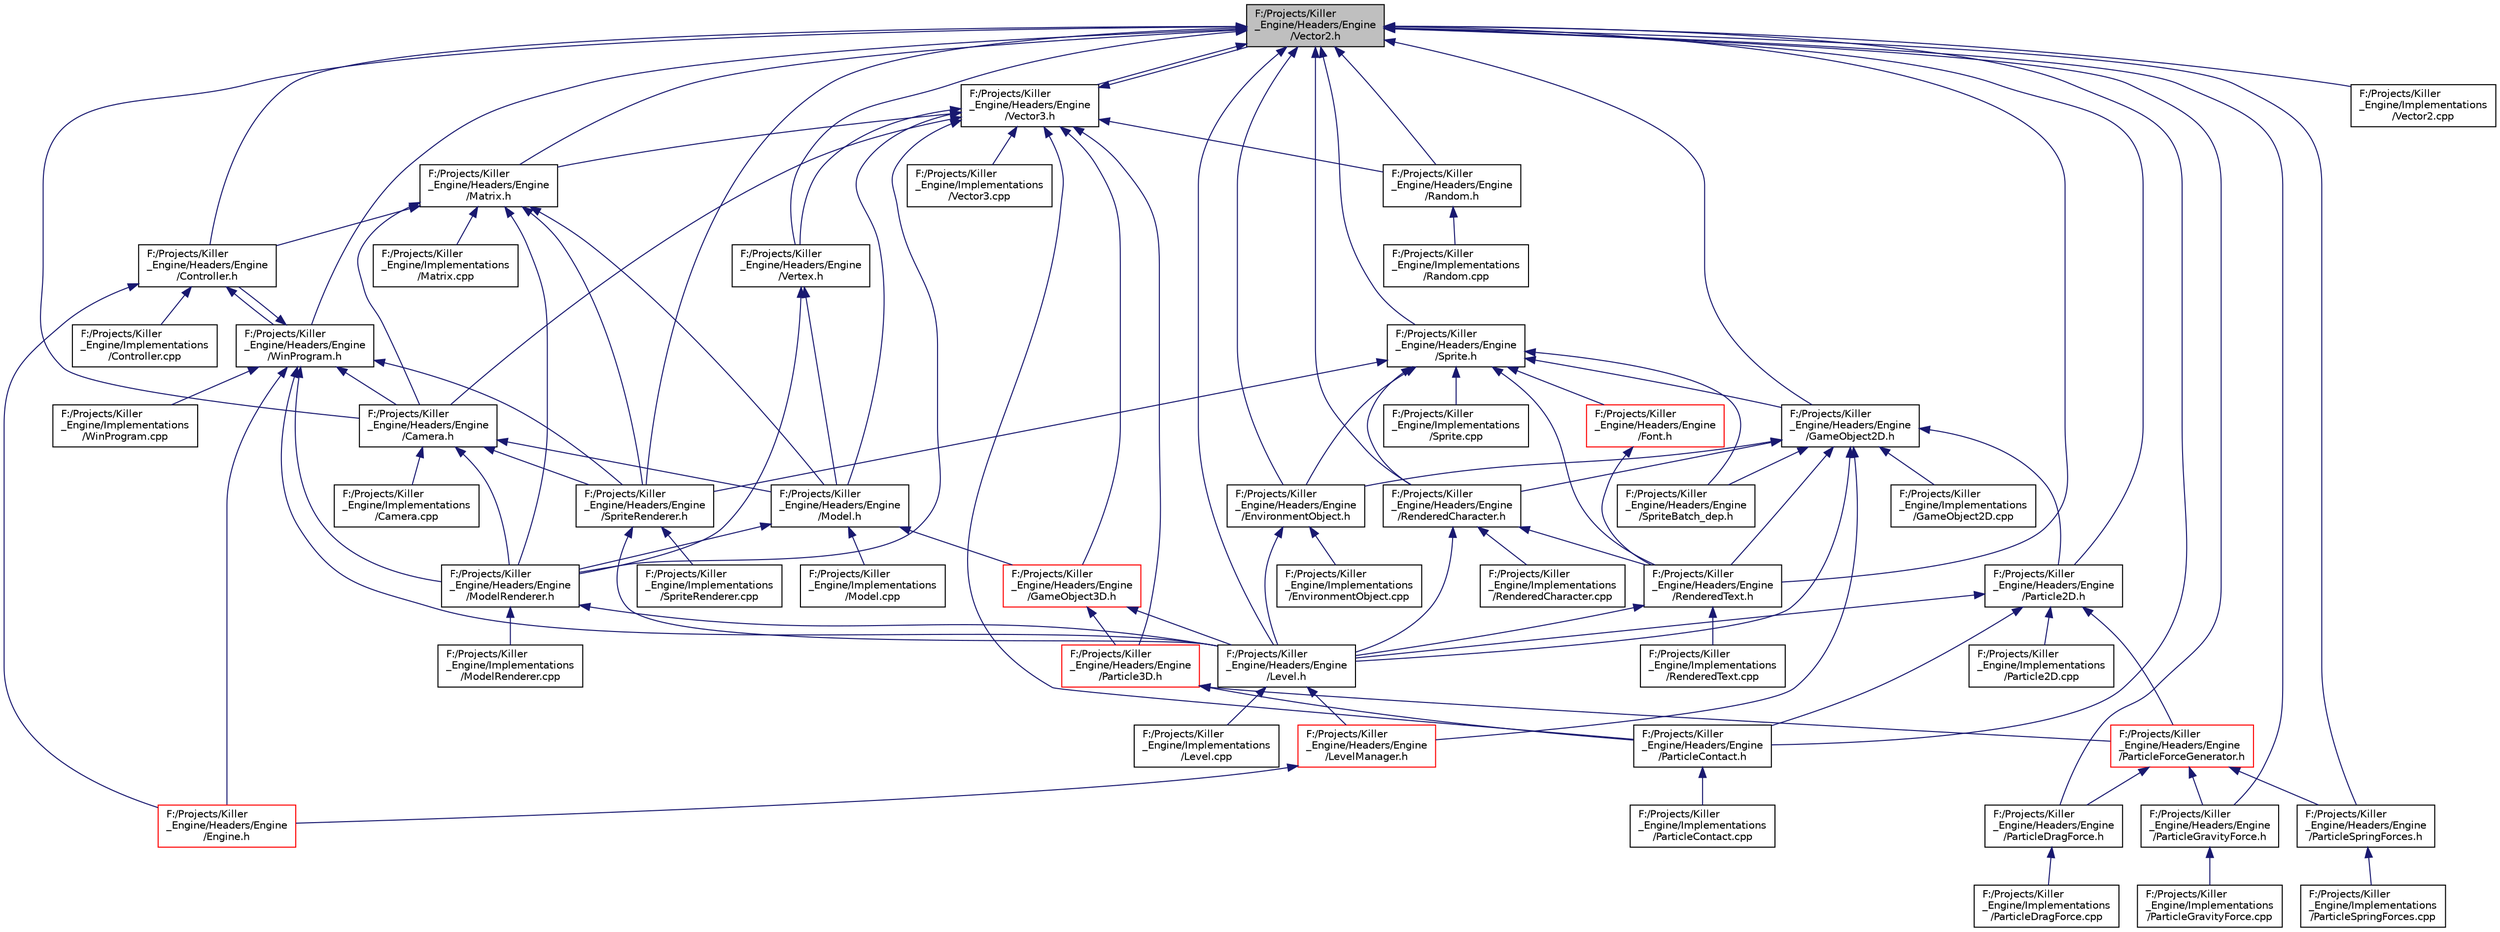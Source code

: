 digraph "F:/Projects/Killer_Engine/Headers/Engine/Vector2.h"
{
  edge [fontname="Helvetica",fontsize="10",labelfontname="Helvetica",labelfontsize="10"];
  node [fontname="Helvetica",fontsize="10",shape=record];
  Node11 [label="F:/Projects/Killer\l_Engine/Headers/Engine\l/Vector2.h",height=0.2,width=0.4,color="black", fillcolor="grey75", style="filled", fontcolor="black"];
  Node11 -> Node12 [dir="back",color="midnightblue",fontsize="10",style="solid",fontname="Helvetica"];
  Node12 [label="F:/Projects/Killer\l_Engine/Headers/Engine\l/Camera.h",height=0.2,width=0.4,color="black", fillcolor="white", style="filled",URL="$_camera_8h.html"];
  Node12 -> Node13 [dir="back",color="midnightblue",fontsize="10",style="solid",fontname="Helvetica"];
  Node13 [label="F:/Projects/Killer\l_Engine/Headers/Engine\l/Model.h",height=0.2,width=0.4,color="black", fillcolor="white", style="filled",URL="$_model_8h.html"];
  Node13 -> Node14 [dir="back",color="midnightblue",fontsize="10",style="solid",fontname="Helvetica"];
  Node14 [label="F:/Projects/Killer\l_Engine/Headers/Engine\l/GameObject3D.h",height=0.2,width=0.4,color="red", fillcolor="white", style="filled",URL="$_game_object3_d_8h.html"];
  Node14 -> Node15 [dir="back",color="midnightblue",fontsize="10",style="solid",fontname="Helvetica"];
  Node15 [label="F:/Projects/Killer\l_Engine/Headers/Engine\l/Level.h",height=0.2,width=0.4,color="black", fillcolor="white", style="filled",URL="$_level_8h.html"];
  Node15 -> Node16 [dir="back",color="midnightblue",fontsize="10",style="solid",fontname="Helvetica"];
  Node16 [label="F:/Projects/Killer\l_Engine/Headers/Engine\l/LevelManager.h",height=0.2,width=0.4,color="red", fillcolor="white", style="filled",URL="$_level_manager_8h.html"];
  Node16 -> Node17 [dir="back",color="midnightblue",fontsize="10",style="solid",fontname="Helvetica"];
  Node17 [label="F:/Projects/Killer\l_Engine/Headers/Engine\l/Engine.h",height=0.2,width=0.4,color="red", fillcolor="white", style="filled",URL="$_engine_8h.html"];
  Node15 -> Node20 [dir="back",color="midnightblue",fontsize="10",style="solid",fontname="Helvetica"];
  Node20 [label="F:/Projects/Killer\l_Engine/Implementations\l/Level.cpp",height=0.2,width=0.4,color="black", fillcolor="white", style="filled",URL="$_level_8cpp.html"];
  Node14 -> Node21 [dir="back",color="midnightblue",fontsize="10",style="solid",fontname="Helvetica"];
  Node21 [label="F:/Projects/Killer\l_Engine/Headers/Engine\l/Particle3D.h",height=0.2,width=0.4,color="red", fillcolor="white", style="filled",URL="$_particle3_d_8h.html"];
  Node21 -> Node22 [dir="back",color="midnightblue",fontsize="10",style="solid",fontname="Helvetica"];
  Node22 [label="F:/Projects/Killer\l_Engine/Headers/Engine\l/ParticleContact.h",height=0.2,width=0.4,color="black", fillcolor="white", style="filled",URL="$_particle_contact_8h.html"];
  Node22 -> Node23 [dir="back",color="midnightblue",fontsize="10",style="solid",fontname="Helvetica"];
  Node23 [label="F:/Projects/Killer\l_Engine/Implementations\l/ParticleContact.cpp",height=0.2,width=0.4,color="black", fillcolor="white", style="filled",URL="$_particle_contact_8cpp.html"];
  Node21 -> Node24 [dir="back",color="midnightblue",fontsize="10",style="solid",fontname="Helvetica"];
  Node24 [label="F:/Projects/Killer\l_Engine/Headers/Engine\l/ParticleForceGenerator.h",height=0.2,width=0.4,color="red", fillcolor="white", style="filled",URL="$_particle_force_generator_8h.html"];
  Node24 -> Node25 [dir="back",color="midnightblue",fontsize="10",style="solid",fontname="Helvetica"];
  Node25 [label="F:/Projects/Killer\l_Engine/Headers/Engine\l/ParticleDragForce.h",height=0.2,width=0.4,color="black", fillcolor="white", style="filled",URL="$_particle_drag_force_8h.html"];
  Node25 -> Node26 [dir="back",color="midnightblue",fontsize="10",style="solid",fontname="Helvetica"];
  Node26 [label="F:/Projects/Killer\l_Engine/Implementations\l/ParticleDragForce.cpp",height=0.2,width=0.4,color="black", fillcolor="white", style="filled",URL="$_particle_drag_force_8cpp.html"];
  Node24 -> Node29 [dir="back",color="midnightblue",fontsize="10",style="solid",fontname="Helvetica"];
  Node29 [label="F:/Projects/Killer\l_Engine/Headers/Engine\l/ParticleGravityForce.h",height=0.2,width=0.4,color="black", fillcolor="white", style="filled",URL="$_particle_gravity_force_8h.html"];
  Node29 -> Node30 [dir="back",color="midnightblue",fontsize="10",style="solid",fontname="Helvetica"];
  Node30 [label="F:/Projects/Killer\l_Engine/Implementations\l/ParticleGravityForce.cpp",height=0.2,width=0.4,color="black", fillcolor="white", style="filled",URL="$_particle_gravity_force_8cpp.html"];
  Node24 -> Node31 [dir="back",color="midnightblue",fontsize="10",style="solid",fontname="Helvetica"];
  Node31 [label="F:/Projects/Killer\l_Engine/Headers/Engine\l/ParticleSpringForces.h",height=0.2,width=0.4,color="black", fillcolor="white", style="filled",URL="$_particle_spring_forces_8h.html"];
  Node31 -> Node32 [dir="back",color="midnightblue",fontsize="10",style="solid",fontname="Helvetica"];
  Node32 [label="F:/Projects/Killer\l_Engine/Implementations\l/ParticleSpringForces.cpp",height=0.2,width=0.4,color="black", fillcolor="white", style="filled",URL="$_particle_spring_forces_8cpp.html"];
  Node13 -> Node36 [dir="back",color="midnightblue",fontsize="10",style="solid",fontname="Helvetica"];
  Node36 [label="F:/Projects/Killer\l_Engine/Headers/Engine\l/ModelRenderer.h",height=0.2,width=0.4,color="black", fillcolor="white", style="filled",URL="$_model_renderer_8h.html"];
  Node36 -> Node15 [dir="back",color="midnightblue",fontsize="10",style="solid",fontname="Helvetica"];
  Node36 -> Node37 [dir="back",color="midnightblue",fontsize="10",style="solid",fontname="Helvetica"];
  Node37 [label="F:/Projects/Killer\l_Engine/Implementations\l/ModelRenderer.cpp",height=0.2,width=0.4,color="black", fillcolor="white", style="filled",URL="$_model_renderer_8cpp.html"];
  Node13 -> Node38 [dir="back",color="midnightblue",fontsize="10",style="solid",fontname="Helvetica"];
  Node38 [label="F:/Projects/Killer\l_Engine/Implementations\l/Model.cpp",height=0.2,width=0.4,color="black", fillcolor="white", style="filled",URL="$_model_8cpp.html"];
  Node12 -> Node36 [dir="back",color="midnightblue",fontsize="10",style="solid",fontname="Helvetica"];
  Node12 -> Node39 [dir="back",color="midnightblue",fontsize="10",style="solid",fontname="Helvetica"];
  Node39 [label="F:/Projects/Killer\l_Engine/Headers/Engine\l/SpriteRenderer.h",height=0.2,width=0.4,color="black", fillcolor="white", style="filled",URL="$_sprite_renderer_8h.html"];
  Node39 -> Node15 [dir="back",color="midnightblue",fontsize="10",style="solid",fontname="Helvetica"];
  Node39 -> Node40 [dir="back",color="midnightblue",fontsize="10",style="solid",fontname="Helvetica"];
  Node40 [label="F:/Projects/Killer\l_Engine/Implementations\l/SpriteRenderer.cpp",height=0.2,width=0.4,color="black", fillcolor="white", style="filled",URL="$_sprite_renderer_8cpp.html"];
  Node12 -> Node41 [dir="back",color="midnightblue",fontsize="10",style="solid",fontname="Helvetica"];
  Node41 [label="F:/Projects/Killer\l_Engine/Implementations\l/Camera.cpp",height=0.2,width=0.4,color="black", fillcolor="white", style="filled",URL="$_camera_8cpp.html"];
  Node11 -> Node42 [dir="back",color="midnightblue",fontsize="10",style="solid",fontname="Helvetica"];
  Node42 [label="F:/Projects/Killer\l_Engine/Headers/Engine\l/Controller.h",height=0.2,width=0.4,color="black", fillcolor="white", style="filled",URL="$_controller_8h.html"];
  Node42 -> Node17 [dir="back",color="midnightblue",fontsize="10",style="solid",fontname="Helvetica"];
  Node42 -> Node43 [dir="back",color="midnightblue",fontsize="10",style="solid",fontname="Helvetica"];
  Node43 [label="F:/Projects/Killer\l_Engine/Headers/Engine\l/WinProgram.h",height=0.2,width=0.4,color="black", fillcolor="white", style="filled",URL="$_win_program_8h.html"];
  Node43 -> Node12 [dir="back",color="midnightblue",fontsize="10",style="solid",fontname="Helvetica"];
  Node43 -> Node42 [dir="back",color="midnightblue",fontsize="10",style="solid",fontname="Helvetica"];
  Node43 -> Node17 [dir="back",color="midnightblue",fontsize="10",style="solid",fontname="Helvetica"];
  Node43 -> Node15 [dir="back",color="midnightblue",fontsize="10",style="solid",fontname="Helvetica"];
  Node43 -> Node36 [dir="back",color="midnightblue",fontsize="10",style="solid",fontname="Helvetica"];
  Node43 -> Node39 [dir="back",color="midnightblue",fontsize="10",style="solid",fontname="Helvetica"];
  Node43 -> Node44 [dir="back",color="midnightblue",fontsize="10",style="solid",fontname="Helvetica"];
  Node44 [label="F:/Projects/Killer\l_Engine/Implementations\l/WinProgram.cpp",height=0.2,width=0.4,color="black", fillcolor="white", style="filled",URL="$_win_program_8cpp.html"];
  Node42 -> Node45 [dir="back",color="midnightblue",fontsize="10",style="solid",fontname="Helvetica"];
  Node45 [label="F:/Projects/Killer\l_Engine/Implementations\l/Controller.cpp",height=0.2,width=0.4,color="black", fillcolor="white", style="filled",URL="$_controller_8cpp.html"];
  Node11 -> Node46 [dir="back",color="midnightblue",fontsize="10",style="solid",fontname="Helvetica"];
  Node46 [label="F:/Projects/Killer\l_Engine/Headers/Engine\l/EnvironmentObject.h",height=0.2,width=0.4,color="black", fillcolor="white", style="filled",URL="$_environment_object_8h.html"];
  Node46 -> Node15 [dir="back",color="midnightblue",fontsize="10",style="solid",fontname="Helvetica"];
  Node46 -> Node47 [dir="back",color="midnightblue",fontsize="10",style="solid",fontname="Helvetica"];
  Node47 [label="F:/Projects/Killer\l_Engine/Implementations\l/EnvironmentObject.cpp",height=0.2,width=0.4,color="black", fillcolor="white", style="filled",URL="$_environment_object_8cpp.html"];
  Node11 -> Node48 [dir="back",color="midnightblue",fontsize="10",style="solid",fontname="Helvetica"];
  Node48 [label="F:/Projects/Killer\l_Engine/Headers/Engine\l/GameObject2D.h",height=0.2,width=0.4,color="black", fillcolor="white", style="filled",URL="$_game_object2_d_8h.html"];
  Node48 -> Node46 [dir="back",color="midnightblue",fontsize="10",style="solid",fontname="Helvetica"];
  Node48 -> Node15 [dir="back",color="midnightblue",fontsize="10",style="solid",fontname="Helvetica"];
  Node48 -> Node16 [dir="back",color="midnightblue",fontsize="10",style="solid",fontname="Helvetica"];
  Node48 -> Node49 [dir="back",color="midnightblue",fontsize="10",style="solid",fontname="Helvetica"];
  Node49 [label="F:/Projects/Killer\l_Engine/Headers/Engine\l/Particle2D.h",height=0.2,width=0.4,color="black", fillcolor="white", style="filled",URL="$_particle2_d_8h.html"];
  Node49 -> Node15 [dir="back",color="midnightblue",fontsize="10",style="solid",fontname="Helvetica"];
  Node49 -> Node22 [dir="back",color="midnightblue",fontsize="10",style="solid",fontname="Helvetica"];
  Node49 -> Node24 [dir="back",color="midnightblue",fontsize="10",style="solid",fontname="Helvetica"];
  Node49 -> Node50 [dir="back",color="midnightblue",fontsize="10",style="solid",fontname="Helvetica"];
  Node50 [label="F:/Projects/Killer\l_Engine/Implementations\l/Particle2D.cpp",height=0.2,width=0.4,color="black", fillcolor="white", style="filled",URL="$_particle2_d_8cpp.html"];
  Node48 -> Node51 [dir="back",color="midnightblue",fontsize="10",style="solid",fontname="Helvetica"];
  Node51 [label="F:/Projects/Killer\l_Engine/Headers/Engine\l/RenderedCharacter.h",height=0.2,width=0.4,color="black", fillcolor="white", style="filled",URL="$_rendered_character_8h.html"];
  Node51 -> Node15 [dir="back",color="midnightblue",fontsize="10",style="solid",fontname="Helvetica"];
  Node51 -> Node52 [dir="back",color="midnightblue",fontsize="10",style="solid",fontname="Helvetica"];
  Node52 [label="F:/Projects/Killer\l_Engine/Headers/Engine\l/RenderedText.h",height=0.2,width=0.4,color="black", fillcolor="white", style="filled",URL="$_rendered_text_8h.html"];
  Node52 -> Node15 [dir="back",color="midnightblue",fontsize="10",style="solid",fontname="Helvetica"];
  Node52 -> Node53 [dir="back",color="midnightblue",fontsize="10",style="solid",fontname="Helvetica"];
  Node53 [label="F:/Projects/Killer\l_Engine/Implementations\l/RenderedText.cpp",height=0.2,width=0.4,color="black", fillcolor="white", style="filled",URL="$_rendered_text_8cpp.html"];
  Node51 -> Node54 [dir="back",color="midnightblue",fontsize="10",style="solid",fontname="Helvetica"];
  Node54 [label="F:/Projects/Killer\l_Engine/Implementations\l/RenderedCharacter.cpp",height=0.2,width=0.4,color="black", fillcolor="white", style="filled",URL="$_rendered_character_8cpp.html"];
  Node48 -> Node52 [dir="back",color="midnightblue",fontsize="10",style="solid",fontname="Helvetica"];
  Node48 -> Node55 [dir="back",color="midnightblue",fontsize="10",style="solid",fontname="Helvetica"];
  Node55 [label="F:/Projects/Killer\l_Engine/Headers/Engine\l/SpriteBatch_dep.h",height=0.2,width=0.4,color="black", fillcolor="white", style="filled",URL="$_sprite_batch__dep_8h.html"];
  Node48 -> Node56 [dir="back",color="midnightblue",fontsize="10",style="solid",fontname="Helvetica"];
  Node56 [label="F:/Projects/Killer\l_Engine/Implementations\l/GameObject2D.cpp",height=0.2,width=0.4,color="black", fillcolor="white", style="filled",URL="$_game_object2_d_8cpp.html"];
  Node11 -> Node15 [dir="back",color="midnightblue",fontsize="10",style="solid",fontname="Helvetica"];
  Node11 -> Node57 [dir="back",color="midnightblue",fontsize="10",style="solid",fontname="Helvetica"];
  Node57 [label="F:/Projects/Killer\l_Engine/Headers/Engine\l/Matrix.h",height=0.2,width=0.4,color="black", fillcolor="white", style="filled",URL="$_matrix_8h.html"];
  Node57 -> Node12 [dir="back",color="midnightblue",fontsize="10",style="solid",fontname="Helvetica"];
  Node57 -> Node42 [dir="back",color="midnightblue",fontsize="10",style="solid",fontname="Helvetica"];
  Node57 -> Node13 [dir="back",color="midnightblue",fontsize="10",style="solid",fontname="Helvetica"];
  Node57 -> Node36 [dir="back",color="midnightblue",fontsize="10",style="solid",fontname="Helvetica"];
  Node57 -> Node39 [dir="back",color="midnightblue",fontsize="10",style="solid",fontname="Helvetica"];
  Node57 -> Node58 [dir="back",color="midnightblue",fontsize="10",style="solid",fontname="Helvetica"];
  Node58 [label="F:/Projects/Killer\l_Engine/Implementations\l/Matrix.cpp",height=0.2,width=0.4,color="black", fillcolor="white", style="filled",URL="$_matrix_8cpp.html"];
  Node11 -> Node49 [dir="back",color="midnightblue",fontsize="10",style="solid",fontname="Helvetica"];
  Node11 -> Node22 [dir="back",color="midnightblue",fontsize="10",style="solid",fontname="Helvetica"];
  Node11 -> Node25 [dir="back",color="midnightblue",fontsize="10",style="solid",fontname="Helvetica"];
  Node11 -> Node29 [dir="back",color="midnightblue",fontsize="10",style="solid",fontname="Helvetica"];
  Node11 -> Node31 [dir="back",color="midnightblue",fontsize="10",style="solid",fontname="Helvetica"];
  Node11 -> Node59 [dir="back",color="midnightblue",fontsize="10",style="solid",fontname="Helvetica"];
  Node59 [label="F:/Projects/Killer\l_Engine/Headers/Engine\l/Random.h",height=0.2,width=0.4,color="black", fillcolor="white", style="filled",URL="$_random_8h.html"];
  Node59 -> Node60 [dir="back",color="midnightblue",fontsize="10",style="solid",fontname="Helvetica"];
  Node60 [label="F:/Projects/Killer\l_Engine/Implementations\l/Random.cpp",height=0.2,width=0.4,color="black", fillcolor="white", style="filled",URL="$_random_8cpp.html"];
  Node11 -> Node51 [dir="back",color="midnightblue",fontsize="10",style="solid",fontname="Helvetica"];
  Node11 -> Node52 [dir="back",color="midnightblue",fontsize="10",style="solid",fontname="Helvetica"];
  Node11 -> Node61 [dir="back",color="midnightblue",fontsize="10",style="solid",fontname="Helvetica"];
  Node61 [label="F:/Projects/Killer\l_Engine/Headers/Engine\l/Sprite.h",height=0.2,width=0.4,color="black", fillcolor="white", style="filled",URL="$_sprite_8h.html"];
  Node61 -> Node46 [dir="back",color="midnightblue",fontsize="10",style="solid",fontname="Helvetica"];
  Node61 -> Node62 [dir="back",color="midnightblue",fontsize="10",style="solid",fontname="Helvetica"];
  Node62 [label="F:/Projects/Killer\l_Engine/Headers/Engine\l/Font.h",height=0.2,width=0.4,color="red", fillcolor="white", style="filled",URL="$_font_8h.html"];
  Node62 -> Node52 [dir="back",color="midnightblue",fontsize="10",style="solid",fontname="Helvetica"];
  Node61 -> Node48 [dir="back",color="midnightblue",fontsize="10",style="solid",fontname="Helvetica"];
  Node61 -> Node51 [dir="back",color="midnightblue",fontsize="10",style="solid",fontname="Helvetica"];
  Node61 -> Node52 [dir="back",color="midnightblue",fontsize="10",style="solid",fontname="Helvetica"];
  Node61 -> Node55 [dir="back",color="midnightblue",fontsize="10",style="solid",fontname="Helvetica"];
  Node61 -> Node39 [dir="back",color="midnightblue",fontsize="10",style="solid",fontname="Helvetica"];
  Node61 -> Node64 [dir="back",color="midnightblue",fontsize="10",style="solid",fontname="Helvetica"];
  Node64 [label="F:/Projects/Killer\l_Engine/Implementations\l/Sprite.cpp",height=0.2,width=0.4,color="black", fillcolor="white", style="filled",URL="$_sprite_8cpp.html"];
  Node11 -> Node39 [dir="back",color="midnightblue",fontsize="10",style="solid",fontname="Helvetica"];
  Node11 -> Node65 [dir="back",color="midnightblue",fontsize="10",style="solid",fontname="Helvetica"];
  Node65 [label="F:/Projects/Killer\l_Engine/Headers/Engine\l/Vector3.h",height=0.2,width=0.4,color="black", fillcolor="white", style="filled",URL="$_vector3_8h.html"];
  Node65 -> Node12 [dir="back",color="midnightblue",fontsize="10",style="solid",fontname="Helvetica"];
  Node65 -> Node14 [dir="back",color="midnightblue",fontsize="10",style="solid",fontname="Helvetica"];
  Node65 -> Node57 [dir="back",color="midnightblue",fontsize="10",style="solid",fontname="Helvetica"];
  Node65 -> Node13 [dir="back",color="midnightblue",fontsize="10",style="solid",fontname="Helvetica"];
  Node65 -> Node36 [dir="back",color="midnightblue",fontsize="10",style="solid",fontname="Helvetica"];
  Node65 -> Node21 [dir="back",color="midnightblue",fontsize="10",style="solid",fontname="Helvetica"];
  Node65 -> Node22 [dir="back",color="midnightblue",fontsize="10",style="solid",fontname="Helvetica"];
  Node65 -> Node59 [dir="back",color="midnightblue",fontsize="10",style="solid",fontname="Helvetica"];
  Node65 -> Node11 [dir="back",color="midnightblue",fontsize="10",style="solid",fontname="Helvetica"];
  Node65 -> Node66 [dir="back",color="midnightblue",fontsize="10",style="solid",fontname="Helvetica"];
  Node66 [label="F:/Projects/Killer\l_Engine/Headers/Engine\l/Vertex.h",height=0.2,width=0.4,color="black", fillcolor="white", style="filled",URL="$_vertex_8h.html"];
  Node66 -> Node13 [dir="back",color="midnightblue",fontsize="10",style="solid",fontname="Helvetica"];
  Node66 -> Node36 [dir="back",color="midnightblue",fontsize="10",style="solid",fontname="Helvetica"];
  Node65 -> Node67 [dir="back",color="midnightblue",fontsize="10",style="solid",fontname="Helvetica"];
  Node67 [label="F:/Projects/Killer\l_Engine/Implementations\l/Vector3.cpp",height=0.2,width=0.4,color="black", fillcolor="white", style="filled",URL="$_vector3_8cpp.html"];
  Node11 -> Node66 [dir="back",color="midnightblue",fontsize="10",style="solid",fontname="Helvetica"];
  Node11 -> Node43 [dir="back",color="midnightblue",fontsize="10",style="solid",fontname="Helvetica"];
  Node11 -> Node68 [dir="back",color="midnightblue",fontsize="10",style="solid",fontname="Helvetica"];
  Node68 [label="F:/Projects/Killer\l_Engine/Implementations\l/Vector2.cpp",height=0.2,width=0.4,color="black", fillcolor="white", style="filled",URL="$_vector2_8cpp.html"];
}
